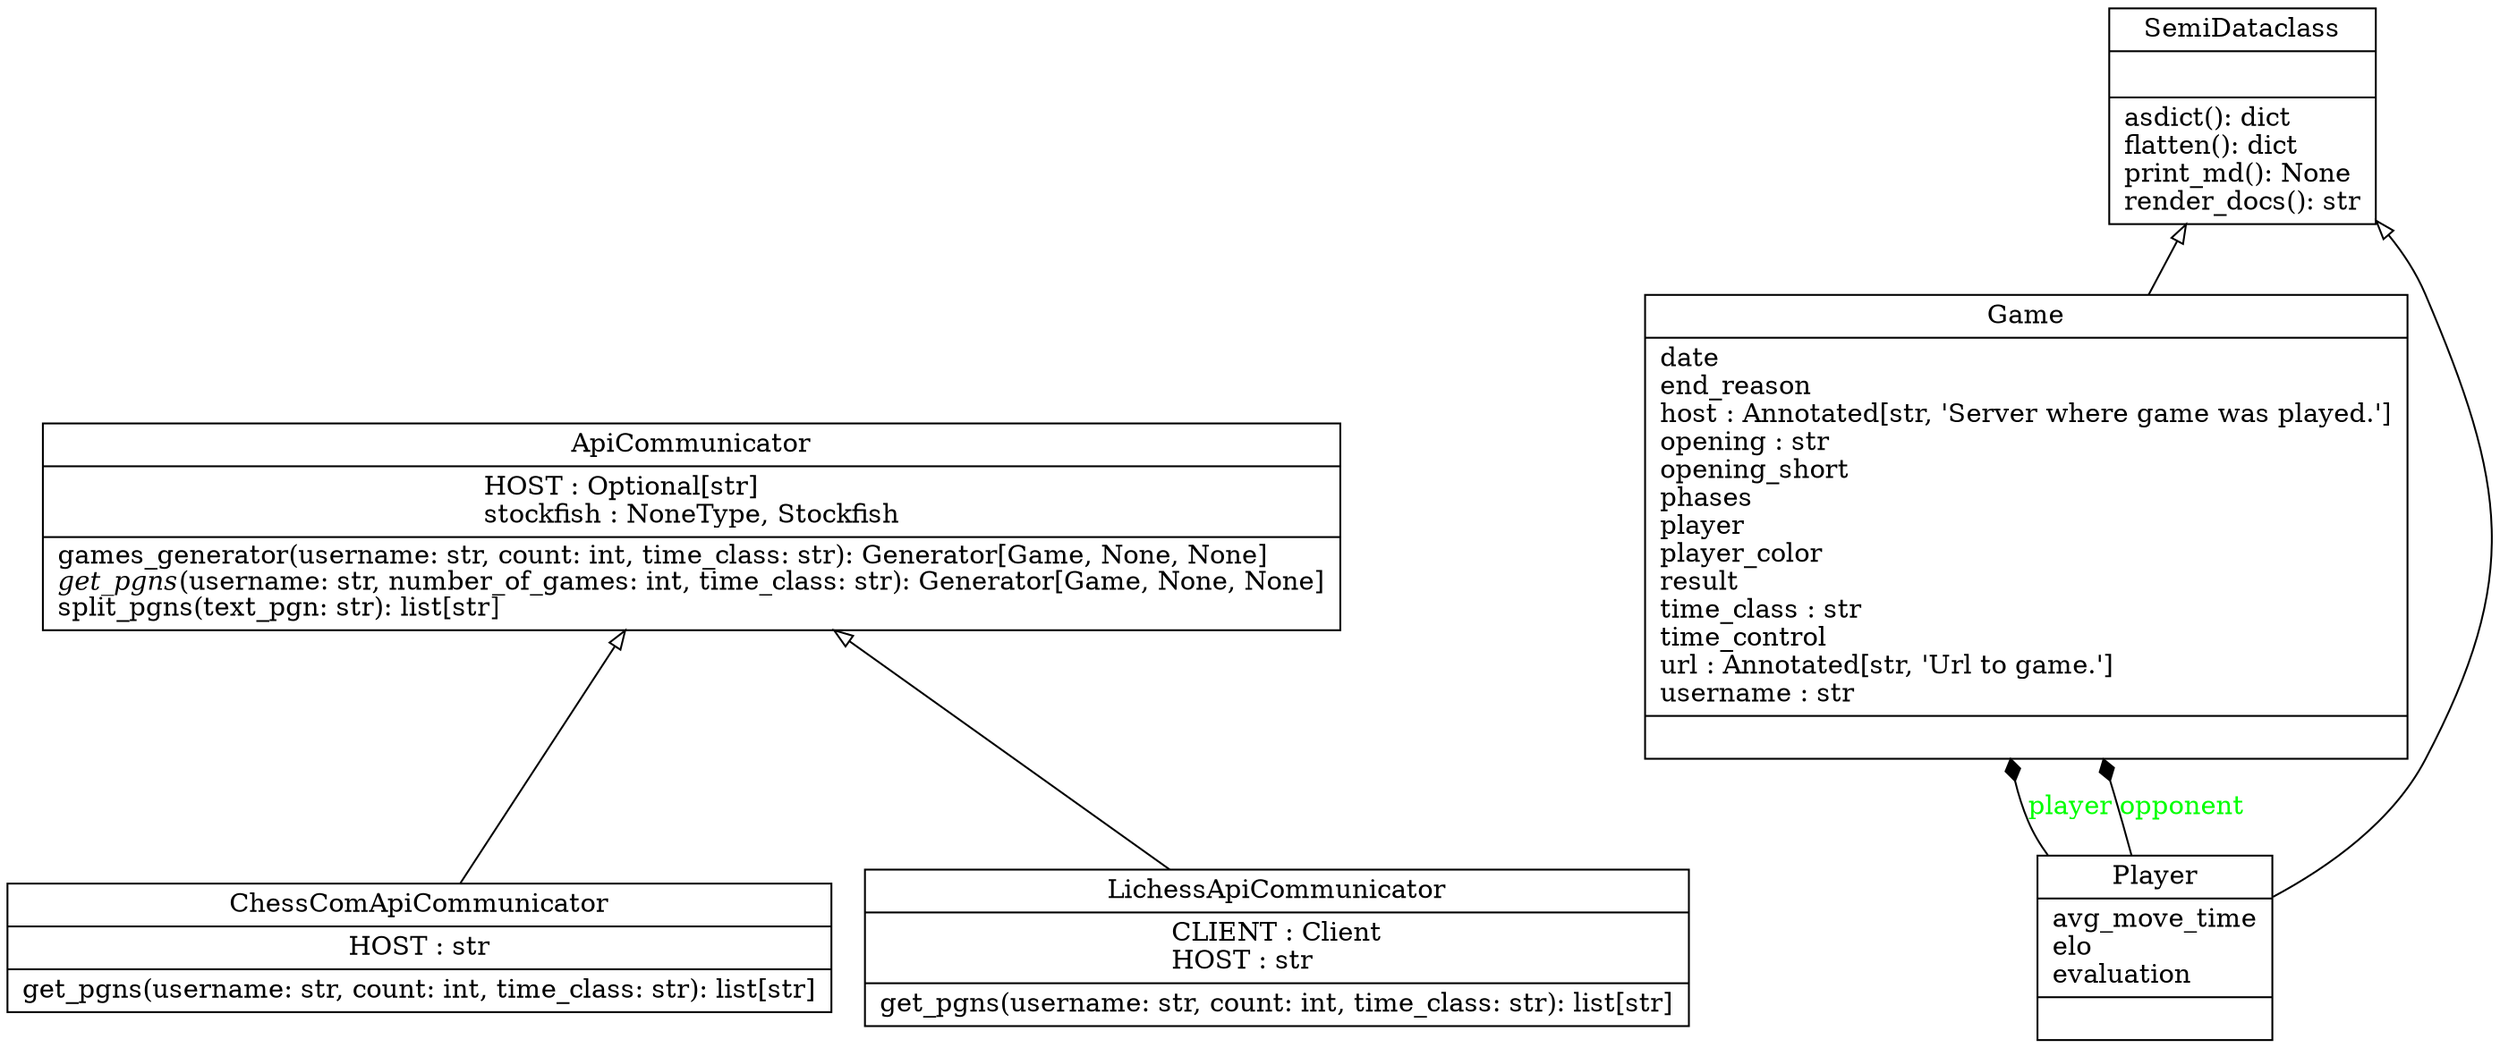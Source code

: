 digraph "classes" {
rankdir=BT
charset="utf-8"
"api_communicator.ApiCommunicator" [color="black", fontcolor="black", label=<{ApiCommunicator|HOST : Optional[str]<br ALIGN="LEFT"/>stockfish : NoneType, Stockfish<br ALIGN="LEFT"/>|games_generator(username: str, count: int, time_class: str): Generator[Game, None, None]<br ALIGN="LEFT"/><I>get_pgns</I>(username: str, number_of_games: int, time_class: str): Generator[Game, None, None]<br ALIGN="LEFT"/>split_pgns(text_pgn: str): list[str]<br ALIGN="LEFT"/>}>, shape="record", style="solid"];
"chess_com_api_communicator.ChessComApiCommunicator" [color="black", fontcolor="black", label=<{ChessComApiCommunicator|HOST : str<br ALIGN="LEFT"/>|get_pgns(username: str, count: int, time_class: str): list[str]<br ALIGN="LEFT"/>}>, shape="record", style="solid"];
"game.Game" [color="black", fontcolor="black", label=<{Game|date<br ALIGN="LEFT"/>end_reason<br ALIGN="LEFT"/>host : Annotated[str, 'Server where game was played.']<br ALIGN="LEFT"/>opening : str<br ALIGN="LEFT"/>opening_short<br ALIGN="LEFT"/>phases<br ALIGN="LEFT"/>player<br ALIGN="LEFT"/>player_color<br ALIGN="LEFT"/>result<br ALIGN="LEFT"/>time_class : str<br ALIGN="LEFT"/>time_control<br ALIGN="LEFT"/>url : Annotated[str, 'Url to game.']<br ALIGN="LEFT"/>username : str<br ALIGN="LEFT"/>|}>, shape="record", style="solid"];
"lichess_api_communicator.LichessApiCommunicator" [color="black", fontcolor="black", label=<{LichessApiCommunicator|CLIENT : Client<br ALIGN="LEFT"/>HOST : str<br ALIGN="LEFT"/>|get_pgns(username: str, count: int, time_class: str): list[str]<br ALIGN="LEFT"/>}>, shape="record", style="solid"];
"player.Player" [color="black", fontcolor="black", label=<{Player|avg_move_time<br ALIGN="LEFT"/>elo<br ALIGN="LEFT"/>evaluation<br ALIGN="LEFT"/>|}>, shape="record", style="solid"];
"semi_dataclass.SemiDataclass" [color="black", fontcolor="black", label=<{SemiDataclass|<br ALIGN="LEFT"/>|asdict(): dict<br ALIGN="LEFT"/>flatten(): dict<br ALIGN="LEFT"/>print_md(): None<br ALIGN="LEFT"/>render_docs(): str<br ALIGN="LEFT"/>}>, shape="record", style="solid"];
"chess_com_api_communicator.ChessComApiCommunicator" -> "api_communicator.ApiCommunicator" [arrowhead="empty", arrowtail="none"];
"game.Game" -> "semi_dataclass.SemiDataclass" [arrowhead="empty", arrowtail="none"];
"lichess_api_communicator.LichessApiCommunicator" -> "api_communicator.ApiCommunicator" [arrowhead="empty", arrowtail="none"];
"player.Player" -> "semi_dataclass.SemiDataclass" [arrowhead="empty", arrowtail="none"];
"player.Player" -> "game.Game" [arrowhead="diamond", arrowtail="none", fontcolor="green", label="player", style="solid"];
"player.Player" -> "game.Game" [arrowhead="diamond", arrowtail="none", fontcolor="green", label="opponent", style="solid"];
}
